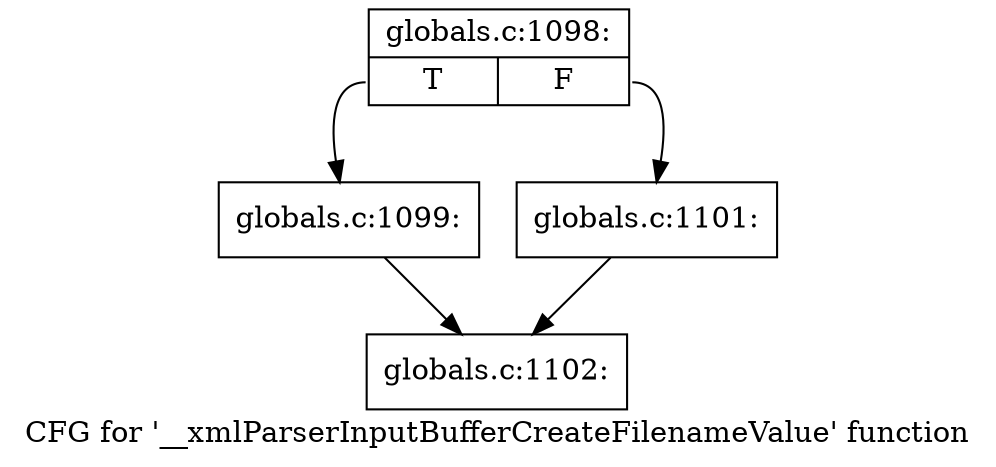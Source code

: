 digraph "CFG for '__xmlParserInputBufferCreateFilenameValue' function" {
	label="CFG for '__xmlParserInputBufferCreateFilenameValue' function";

	Node0x4ae3ad0 [shape=record,label="{globals.c:1098:|{<s0>T|<s1>F}}"];
	Node0x4ae3ad0:s0 -> Node0x4ae4030;
	Node0x4ae3ad0:s1 -> Node0x4ae40d0;
	Node0x4ae4030 [shape=record,label="{globals.c:1099:}"];
	Node0x4ae4030 -> Node0x4ae3bc0;
	Node0x4ae40d0 [shape=record,label="{globals.c:1101:}"];
	Node0x4ae40d0 -> Node0x4ae3bc0;
	Node0x4ae3bc0 [shape=record,label="{globals.c:1102:}"];
}
